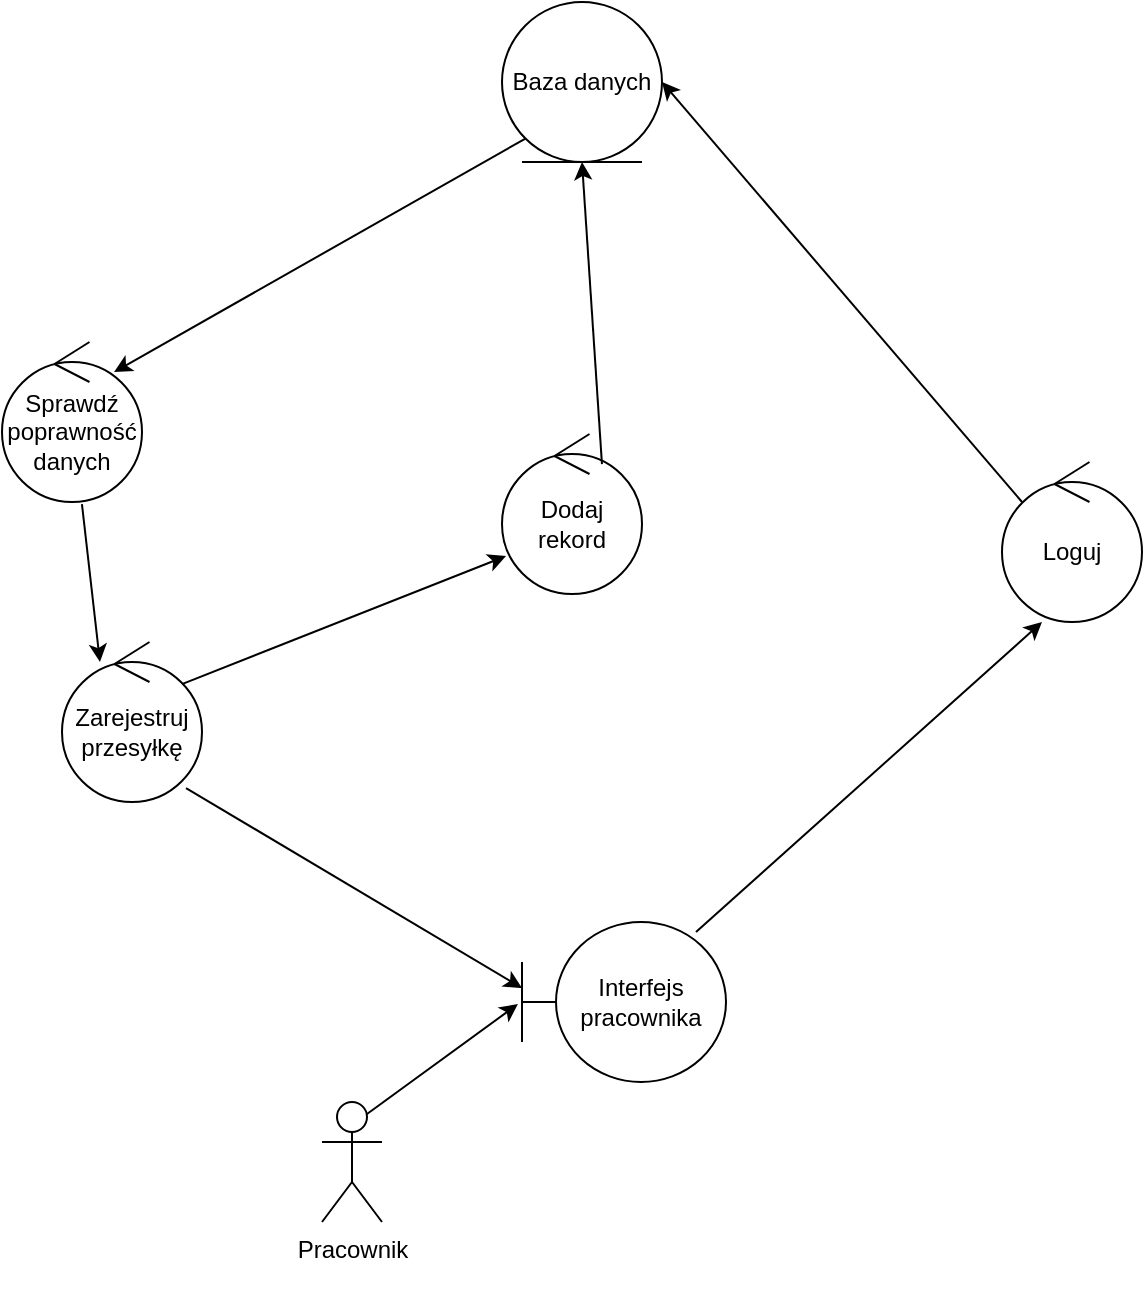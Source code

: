 <mxfile version="26.1.3">
  <diagram id="QULv7Dgdr9XEkyJaRrvC" name="Strona-1">
    <mxGraphModel dx="2030" dy="2291" grid="1" gridSize="10" guides="1" tooltips="1" connect="1" arrows="1" fold="1" page="1" pageScale="1" pageWidth="827" pageHeight="1169" math="0" shadow="0">
      <root>
        <mxCell id="0" />
        <mxCell id="1" parent="0" />
        <mxCell id="s9d8jlt8v8IcsFswBV3r-5" value="Pracownik&lt;div&gt;&lt;br&gt;&lt;/div&gt;" style="shape=umlActor;verticalLabelPosition=bottom;verticalAlign=top;html=1;" vertex="1" parent="1">
          <mxGeometry x="300" y="-250" width="30" height="60" as="geometry" />
        </mxCell>
        <mxCell id="s9d8jlt8v8IcsFswBV3r-6" value="Interfejs pracownika" style="shape=umlBoundary;whiteSpace=wrap;html=1;" vertex="1" parent="1">
          <mxGeometry x="400" y="-340" width="102" height="80" as="geometry" />
        </mxCell>
        <mxCell id="s9d8jlt8v8IcsFswBV3r-10" value="Baza danych" style="ellipse;shape=umlEntity;whiteSpace=wrap;html=1;" vertex="1" parent="1">
          <mxGeometry x="390" y="-800" width="80" height="80" as="geometry" />
        </mxCell>
        <mxCell id="s9d8jlt8v8IcsFswBV3r-12" value="Zarejestruj przesyłkę" style="ellipse;shape=umlControl;whiteSpace=wrap;html=1;" vertex="1" parent="1">
          <mxGeometry x="170" y="-480" width="70" height="80" as="geometry" />
        </mxCell>
        <mxCell id="s9d8jlt8v8IcsFswBV3r-18" style="edgeStyle=none;rounded=0;orthogonalLoop=1;jettySize=auto;html=1;exitX=0.75;exitY=0.1;exitDx=0;exitDy=0;exitPerimeter=0;entryX=-0.02;entryY=0.513;entryDx=0;entryDy=0;entryPerimeter=0;" edge="1" parent="1" source="s9d8jlt8v8IcsFswBV3r-5" target="s9d8jlt8v8IcsFswBV3r-6">
          <mxGeometry relative="1" as="geometry" />
        </mxCell>
        <mxCell id="s9d8jlt8v8IcsFswBV3r-25" style="edgeStyle=none;rounded=0;orthogonalLoop=1;jettySize=auto;html=1;exitX=0;exitY=1;exitDx=0;exitDy=0;entryX=0.8;entryY=0.188;entryDx=0;entryDy=0;entryPerimeter=0;" edge="1" parent="1" source="s9d8jlt8v8IcsFswBV3r-10" target="s9d8jlt8v8IcsFswBV3r-38">
          <mxGeometry relative="1" as="geometry">
            <mxPoint x="230" y="-720" as="targetPoint" />
          </mxGeometry>
        </mxCell>
        <mxCell id="s9d8jlt8v8IcsFswBV3r-26" value="Loguj" style="ellipse;shape=umlControl;whiteSpace=wrap;html=1;" vertex="1" parent="1">
          <mxGeometry x="640" y="-570" width="70" height="80" as="geometry" />
        </mxCell>
        <mxCell id="s9d8jlt8v8IcsFswBV3r-27" value="" style="endArrow=classic;html=1;rounded=0;exitX=0.853;exitY=0.063;exitDx=0;exitDy=0;exitPerimeter=0;entryX=0.286;entryY=1;entryDx=0;entryDy=0;entryPerimeter=0;" edge="1" parent="1" source="s9d8jlt8v8IcsFswBV3r-6" target="s9d8jlt8v8IcsFswBV3r-26">
          <mxGeometry width="50" height="50" relative="1" as="geometry">
            <mxPoint x="400" y="-430" as="sourcePoint" />
            <mxPoint x="450" y="-480" as="targetPoint" />
          </mxGeometry>
        </mxCell>
        <mxCell id="s9d8jlt8v8IcsFswBV3r-28" value="" style="endArrow=classic;html=1;rounded=0;entryX=1;entryY=0.5;entryDx=0;entryDy=0;exitX=0.143;exitY=0.25;exitDx=0;exitDy=0;exitPerimeter=0;" edge="1" parent="1" source="s9d8jlt8v8IcsFswBV3r-26" target="s9d8jlt8v8IcsFswBV3r-10">
          <mxGeometry width="50" height="50" relative="1" as="geometry">
            <mxPoint x="400" y="-430" as="sourcePoint" />
            <mxPoint x="450" y="-480" as="targetPoint" />
          </mxGeometry>
        </mxCell>
        <mxCell id="s9d8jlt8v8IcsFswBV3r-38" value="Sprawdź poprawność danych" style="ellipse;shape=umlControl;whiteSpace=wrap;html=1;" vertex="1" parent="1">
          <mxGeometry x="140" y="-630" width="70" height="80" as="geometry" />
        </mxCell>
        <mxCell id="s9d8jlt8v8IcsFswBV3r-39" value="" style="endArrow=classic;html=1;rounded=0;exitX=0.571;exitY=1.013;exitDx=0;exitDy=0;exitPerimeter=0;entryX=0.271;entryY=0.125;entryDx=0;entryDy=0;entryPerimeter=0;" edge="1" parent="1" source="s9d8jlt8v8IcsFswBV3r-38" target="s9d8jlt8v8IcsFswBV3r-12">
          <mxGeometry width="50" height="50" relative="1" as="geometry">
            <mxPoint x="80" y="-480" as="sourcePoint" />
            <mxPoint x="100" y="-340" as="targetPoint" />
          </mxGeometry>
        </mxCell>
        <mxCell id="s9d8jlt8v8IcsFswBV3r-40" value="" style="endArrow=classic;html=1;rounded=0;entryX=0;entryY=0.413;entryDx=0;entryDy=0;entryPerimeter=0;exitX=0.886;exitY=0.913;exitDx=0;exitDy=0;exitPerimeter=0;" edge="1" parent="1" source="s9d8jlt8v8IcsFswBV3r-12" target="s9d8jlt8v8IcsFswBV3r-6">
          <mxGeometry width="50" height="50" relative="1" as="geometry">
            <mxPoint x="280" y="-340" as="sourcePoint" />
            <mxPoint x="440" y="-310" as="targetPoint" />
          </mxGeometry>
        </mxCell>
        <mxCell id="s9d8jlt8v8IcsFswBV3r-42" value="Dodaj rekord" style="ellipse;shape=umlControl;whiteSpace=wrap;html=1;" vertex="1" parent="1">
          <mxGeometry x="390" y="-584" width="70" height="80" as="geometry" />
        </mxCell>
        <mxCell id="s9d8jlt8v8IcsFswBV3r-43" value="" style="endArrow=classic;html=1;rounded=0;exitX=0.857;exitY=0.263;exitDx=0;exitDy=0;exitPerimeter=0;entryX=0.029;entryY=0.763;entryDx=0;entryDy=0;entryPerimeter=0;" edge="1" parent="1" source="s9d8jlt8v8IcsFswBV3r-12" target="s9d8jlt8v8IcsFswBV3r-42">
          <mxGeometry width="50" height="50" relative="1" as="geometry">
            <mxPoint x="390" y="-460" as="sourcePoint" />
            <mxPoint x="440" y="-510" as="targetPoint" />
          </mxGeometry>
        </mxCell>
        <mxCell id="s9d8jlt8v8IcsFswBV3r-44" value="" style="endArrow=classic;html=1;rounded=0;entryX=0.5;entryY=1;entryDx=0;entryDy=0;exitX=0.714;exitY=0.188;exitDx=0;exitDy=0;exitPerimeter=0;" edge="1" parent="1" source="s9d8jlt8v8IcsFswBV3r-42" target="s9d8jlt8v8IcsFswBV3r-10">
          <mxGeometry width="50" height="50" relative="1" as="geometry">
            <mxPoint x="390" y="-460" as="sourcePoint" />
            <mxPoint x="440" y="-510" as="targetPoint" />
          </mxGeometry>
        </mxCell>
      </root>
    </mxGraphModel>
  </diagram>
</mxfile>
